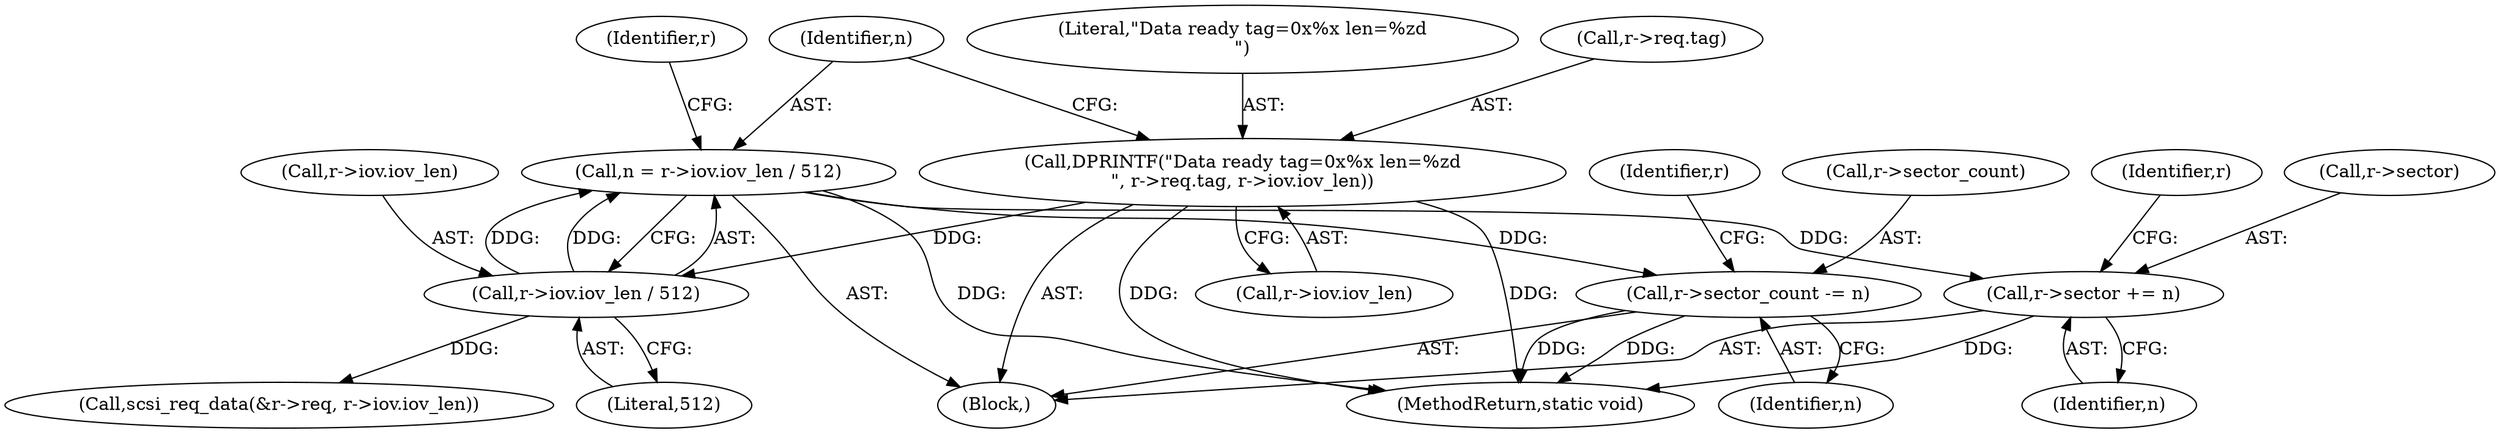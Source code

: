 digraph "1_qemu_103b40f51e4012b3b0ad20f615562a1806d7f49a@del" {
"1000169" [label="(Call,n = r->iov.iov_len / 512)"];
"1000171" [label="(Call,r->iov.iov_len / 512)"];
"1000157" [label="(Call,DPRINTF(\"Data ready tag=0x%x len=%zd\n\", r->req.tag, r->iov.iov_len))"];
"1000178" [label="(Call,r->sector += n)"];
"1000183" [label="(Call,r->sector_count -= n)"];
"1000185" [label="(Identifier,r)"];
"1000187" [label="(Identifier,n)"];
"1000198" [label="(MethodReturn,static void)"];
"1000171" [label="(Call,r->iov.iov_len / 512)"];
"1000178" [label="(Call,r->sector += n)"];
"1000184" [label="(Call,r->sector_count)"];
"1000182" [label="(Identifier,n)"];
"1000157" [label="(Call,DPRINTF(\"Data ready tag=0x%x len=%zd\n\", r->req.tag, r->iov.iov_len))"];
"1000183" [label="(Call,r->sector_count -= n)"];
"1000188" [label="(Call,scsi_req_data(&r->req, r->iov.iov_len))"];
"1000169" [label="(Call,n = r->iov.iov_len / 512)"];
"1000170" [label="(Identifier,n)"];
"1000164" [label="(Call,r->iov.iov_len)"];
"1000159" [label="(Call,r->req.tag)"];
"1000179" [label="(Call,r->sector)"];
"1000191" [label="(Identifier,r)"];
"1000172" [label="(Call,r->iov.iov_len)"];
"1000177" [label="(Literal,512)"];
"1000158" [label="(Literal,\"Data ready tag=0x%x len=%zd\n\")"];
"1000180" [label="(Identifier,r)"];
"1000103" [label="(Block,)"];
"1000169" -> "1000103"  [label="AST: "];
"1000169" -> "1000171"  [label="CFG: "];
"1000170" -> "1000169"  [label="AST: "];
"1000171" -> "1000169"  [label="AST: "];
"1000180" -> "1000169"  [label="CFG: "];
"1000169" -> "1000198"  [label="DDG: "];
"1000171" -> "1000169"  [label="DDG: "];
"1000171" -> "1000169"  [label="DDG: "];
"1000169" -> "1000178"  [label="DDG: "];
"1000169" -> "1000183"  [label="DDG: "];
"1000171" -> "1000177"  [label="CFG: "];
"1000172" -> "1000171"  [label="AST: "];
"1000177" -> "1000171"  [label="AST: "];
"1000157" -> "1000171"  [label="DDG: "];
"1000171" -> "1000188"  [label="DDG: "];
"1000157" -> "1000103"  [label="AST: "];
"1000157" -> "1000164"  [label="CFG: "];
"1000158" -> "1000157"  [label="AST: "];
"1000159" -> "1000157"  [label="AST: "];
"1000164" -> "1000157"  [label="AST: "];
"1000170" -> "1000157"  [label="CFG: "];
"1000157" -> "1000198"  [label="DDG: "];
"1000157" -> "1000198"  [label="DDG: "];
"1000178" -> "1000103"  [label="AST: "];
"1000178" -> "1000182"  [label="CFG: "];
"1000179" -> "1000178"  [label="AST: "];
"1000182" -> "1000178"  [label="AST: "];
"1000185" -> "1000178"  [label="CFG: "];
"1000178" -> "1000198"  [label="DDG: "];
"1000183" -> "1000103"  [label="AST: "];
"1000183" -> "1000187"  [label="CFG: "];
"1000184" -> "1000183"  [label="AST: "];
"1000187" -> "1000183"  [label="AST: "];
"1000191" -> "1000183"  [label="CFG: "];
"1000183" -> "1000198"  [label="DDG: "];
"1000183" -> "1000198"  [label="DDG: "];
}
